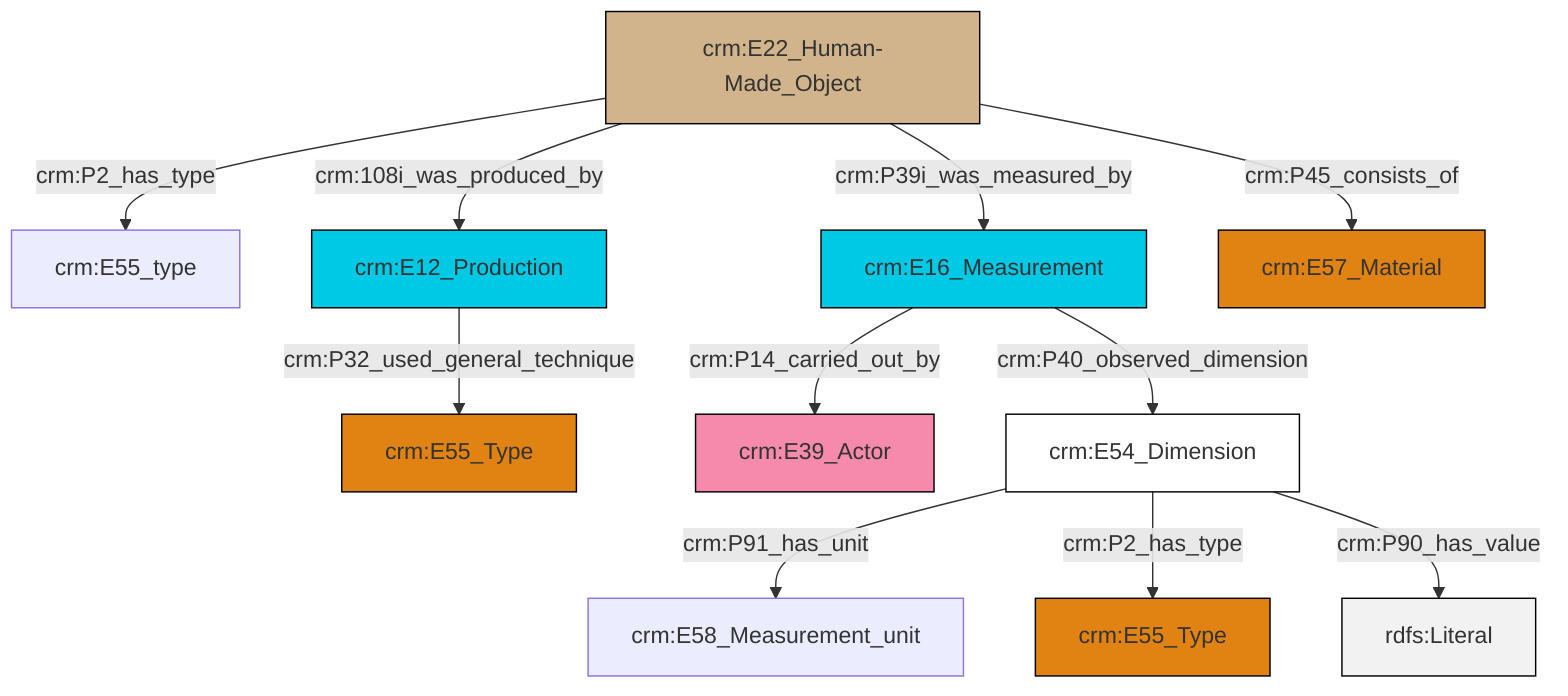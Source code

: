 graph TD
classDef Literal fill:#f2f2f2,stroke:#000000;
classDef CRM_Entity fill:#FFFFFF,stroke:#000000;
classDef Temporal_Entity fill:#00C9E6, stroke:#000000;
classDef Type fill:#E18312, stroke:#000000;
classDef Time-Span fill:#2C9C91, stroke:#000000;
classDef Appellation fill:#FFEB7F, stroke:#000000;
classDef Place fill:#008836, stroke:#000000;
classDef Persistent_Item fill:#B266B2, stroke:#000000;
classDef Conceptual_Object fill:#FFD700, stroke:#000000;
classDef Physical_Thing fill:#D2B48C, stroke:#000000;
classDef Actor fill:#f58aad, stroke:#000000;
classDef PC_Classes fill:#4ce600, stroke:#000000;
classDef Multi fill:#cccccc,stroke:#000000;

0["crm:E16_Measurement"]:::Temporal_Entity -->|crm:P14_carried_out_by| 1["crm:E39_Actor"]:::Actor
0["crm:E16_Measurement"]:::Temporal_Entity -->|crm:P40_observed_dimension| 6["crm:E54_Dimension"]:::CRM_Entity
7["crm:E22_Human-Made_Object"]:::Physical_Thing -->|crm:P2_has_type| 8["crm:E55_type"]:::Default
7["crm:E22_Human-Made_Object"]:::Physical_Thing -->|crm:108i_was_produced_by| 9["crm:E12_Production"]:::Temporal_Entity
6["crm:E54_Dimension"]:::CRM_Entity -->|crm:P91_has_unit| 15["crm:E58_Measurement_unit"]:::Default
9["crm:E12_Production"]:::Temporal_Entity -->|crm:P32_used_general_technique| 2["crm:E55_Type"]:::Type
6["crm:E54_Dimension"]:::CRM_Entity -->|crm:P2_has_type| 4["crm:E55_Type"]:::Type
6["crm:E54_Dimension"]:::CRM_Entity -->|crm:P90_has_value| 18[rdfs:Literal]:::Literal
7["crm:E22_Human-Made_Object"]:::Physical_Thing -->|crm:P39i_was_measured_by| 0["crm:E16_Measurement"]:::Temporal_Entity
7["crm:E22_Human-Made_Object"]:::Physical_Thing -->|crm:P45_consists_of| 10["crm:E57_Material"]:::Type